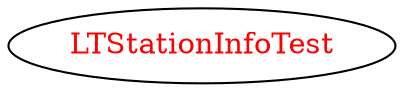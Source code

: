digraph dependencyGraph {
 concentrate=true;
 ranksep="2.0";
 rankdir="LR"; 
 splines="ortho";
"LTStationInfoTest" [fontcolor="red"];
}